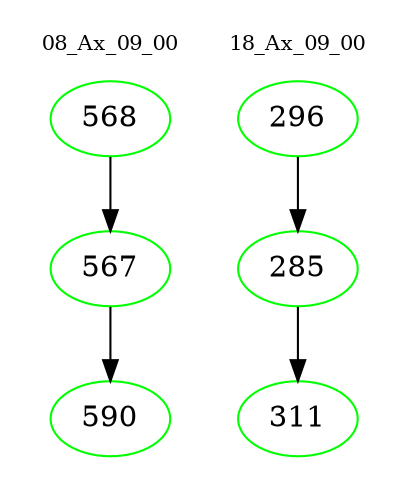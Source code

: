 digraph{
subgraph cluster_0 {
color = white
label = "08_Ax_09_00";
fontsize=10;
T0_568 [label="568", color="green"]
T0_568 -> T0_567 [color="black"]
T0_567 [label="567", color="green"]
T0_567 -> T0_590 [color="black"]
T0_590 [label="590", color="green"]
}
subgraph cluster_1 {
color = white
label = "18_Ax_09_00";
fontsize=10;
T1_296 [label="296", color="green"]
T1_296 -> T1_285 [color="black"]
T1_285 [label="285", color="green"]
T1_285 -> T1_311 [color="black"]
T1_311 [label="311", color="green"]
}
}
